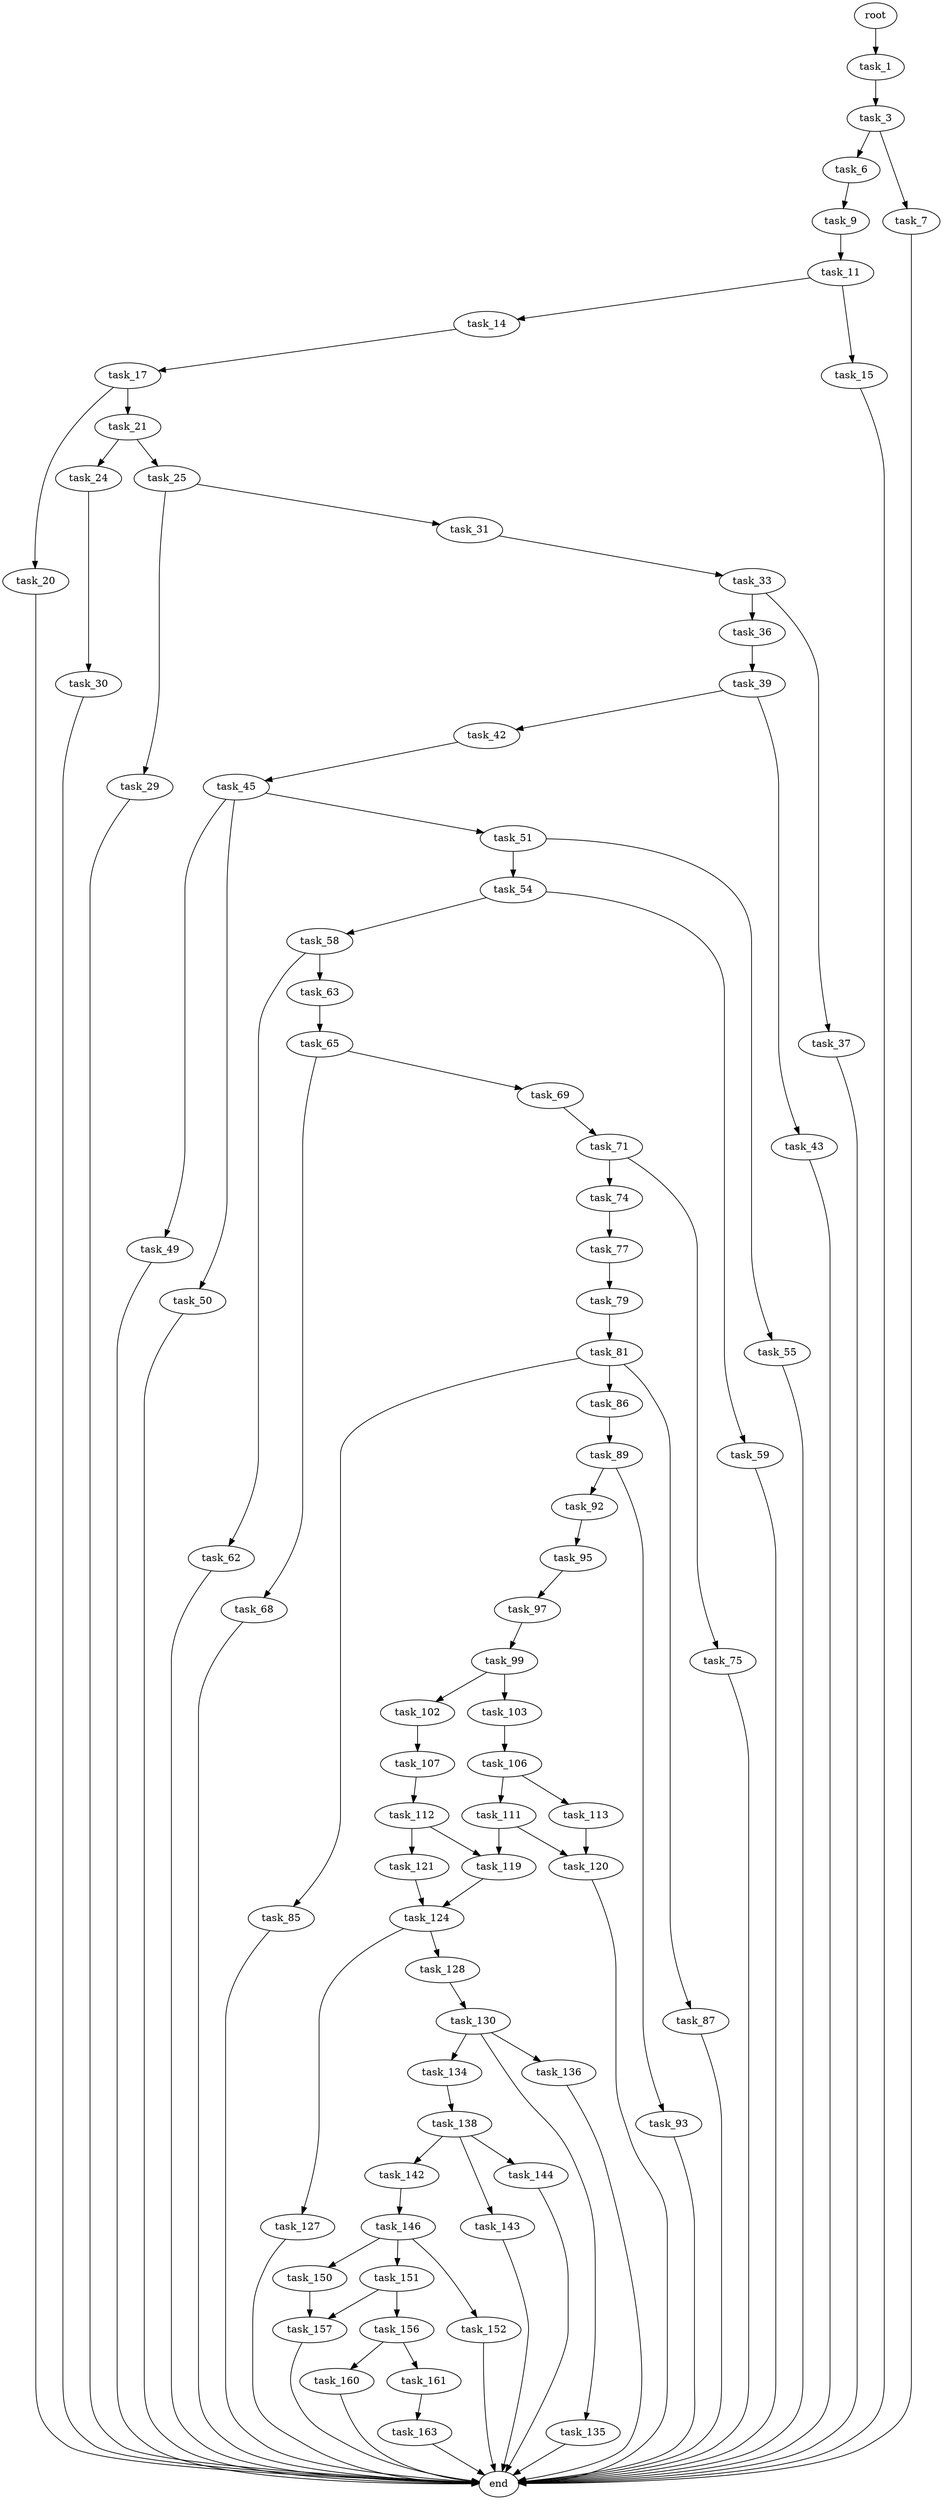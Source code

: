 digraph G {
  root [size="0.000000"];
  task_1 [size="28991029248.000000"];
  task_3 [size="1073741824000.000000"];
  task_6 [size="35415474638.000000"];
  task_7 [size="36771532312.000000"];
  task_9 [size="28991029248.000000"];
  end [size="0.000000"];
  task_11 [size="368293445632.000000"];
  task_14 [size="3393989497.000000"];
  task_15 [size="272131760807.000000"];
  task_17 [size="782757789696.000000"];
  task_20 [size="549755813888.000000"];
  task_21 [size="10672133983.000000"];
  task_24 [size="15895961206.000000"];
  task_25 [size="205467233235.000000"];
  task_30 [size="368293445632.000000"];
  task_29 [size="16522149265.000000"];
  task_31 [size="430421831433.000000"];
  task_33 [size="137853048309.000000"];
  task_36 [size="46907291725.000000"];
  task_37 [size="16205410575.000000"];
  task_39 [size="8589934592.000000"];
  task_42 [size="68719476736.000000"];
  task_43 [size="134217728000.000000"];
  task_45 [size="782757789696.000000"];
  task_49 [size="25143364675.000000"];
  task_50 [size="36797937396.000000"];
  task_51 [size="10581170115.000000"];
  task_54 [size="10657505206.000000"];
  task_55 [size="78811690054.000000"];
  task_58 [size="46215641134.000000"];
  task_59 [size="156148481488.000000"];
  task_62 [size="28991029248.000000"];
  task_63 [size="230814111266.000000"];
  task_65 [size="10983051342.000000"];
  task_68 [size="41864666507.000000"];
  task_69 [size="10733805497.000000"];
  task_71 [size="180445922313.000000"];
  task_74 [size="782757789696.000000"];
  task_75 [size="846731936336.000000"];
  task_77 [size="936843873428.000000"];
  task_79 [size="140575709548.000000"];
  task_81 [size="82687567519.000000"];
  task_85 [size="15978154486.000000"];
  task_86 [size="927373995.000000"];
  task_87 [size="18856491116.000000"];
  task_89 [size="37712457867.000000"];
  task_92 [size="194874627688.000000"];
  task_93 [size="125455421987.000000"];
  task_95 [size="3425636506.000000"];
  task_97 [size="24431843284.000000"];
  task_99 [size="27901114344.000000"];
  task_102 [size="28991029248.000000"];
  task_103 [size="5582600501.000000"];
  task_107 [size="231928233984.000000"];
  task_106 [size="10690852396.000000"];
  task_111 [size="363080208828.000000"];
  task_113 [size="782757789696.000000"];
  task_112 [size="231928233984.000000"];
  task_119 [size="368293445632.000000"];
  task_120 [size="573756792804.000000"];
  task_121 [size="4866527331.000000"];
  task_124 [size="14112373384.000000"];
  task_127 [size="368293445632.000000"];
  task_128 [size="435128337691.000000"];
  task_130 [size="68719476736.000000"];
  task_134 [size="1073741824000.000000"];
  task_135 [size="3488063104.000000"];
  task_136 [size="33011863769.000000"];
  task_138 [size="755521005980.000000"];
  task_142 [size="30433135606.000000"];
  task_143 [size="1073741824000.000000"];
  task_144 [size="8941242608.000000"];
  task_146 [size="10738647584.000000"];
  task_150 [size="828544865.000000"];
  task_151 [size="134217728000.000000"];
  task_152 [size="782757789696.000000"];
  task_157 [size="28991029248.000000"];
  task_156 [size="102838666416.000000"];
  task_160 [size="12228767924.000000"];
  task_161 [size="10443278020.000000"];
  task_163 [size="2910653456.000000"];

  root -> task_1 [size="1.000000"];
  task_1 -> task_3 [size="75497472.000000"];
  task_3 -> task_6 [size="838860800.000000"];
  task_3 -> task_7 [size="838860800.000000"];
  task_6 -> task_9 [size="33554432.000000"];
  task_7 -> end [size="1.000000"];
  task_9 -> task_11 [size="75497472.000000"];
  task_11 -> task_14 [size="411041792.000000"];
  task_11 -> task_15 [size="411041792.000000"];
  task_14 -> task_17 [size="301989888.000000"];
  task_15 -> end [size="1.000000"];
  task_17 -> task_20 [size="679477248.000000"];
  task_17 -> task_21 [size="679477248.000000"];
  task_20 -> end [size="1.000000"];
  task_21 -> task_24 [size="679477248.000000"];
  task_21 -> task_25 [size="679477248.000000"];
  task_24 -> task_30 [size="301989888.000000"];
  task_25 -> task_29 [size="301989888.000000"];
  task_25 -> task_31 [size="301989888.000000"];
  task_30 -> end [size="1.000000"];
  task_29 -> end [size="1.000000"];
  task_31 -> task_33 [size="301989888.000000"];
  task_33 -> task_36 [size="301989888.000000"];
  task_33 -> task_37 [size="301989888.000000"];
  task_36 -> task_39 [size="33554432.000000"];
  task_37 -> end [size="1.000000"];
  task_39 -> task_42 [size="33554432.000000"];
  task_39 -> task_43 [size="33554432.000000"];
  task_42 -> task_45 [size="134217728.000000"];
  task_43 -> end [size="1.000000"];
  task_45 -> task_49 [size="679477248.000000"];
  task_45 -> task_50 [size="679477248.000000"];
  task_45 -> task_51 [size="679477248.000000"];
  task_49 -> end [size="1.000000"];
  task_50 -> end [size="1.000000"];
  task_51 -> task_54 [size="209715200.000000"];
  task_51 -> task_55 [size="209715200.000000"];
  task_54 -> task_58 [size="679477248.000000"];
  task_54 -> task_59 [size="679477248.000000"];
  task_55 -> end [size="1.000000"];
  task_58 -> task_62 [size="838860800.000000"];
  task_58 -> task_63 [size="838860800.000000"];
  task_59 -> end [size="1.000000"];
  task_62 -> end [size="1.000000"];
  task_63 -> task_65 [size="411041792.000000"];
  task_65 -> task_68 [size="301989888.000000"];
  task_65 -> task_69 [size="301989888.000000"];
  task_68 -> end [size="1.000000"];
  task_69 -> task_71 [size="301989888.000000"];
  task_71 -> task_74 [size="301989888.000000"];
  task_71 -> task_75 [size="301989888.000000"];
  task_74 -> task_77 [size="679477248.000000"];
  task_75 -> end [size="1.000000"];
  task_77 -> task_79 [size="838860800.000000"];
  task_79 -> task_81 [size="209715200.000000"];
  task_81 -> task_85 [size="301989888.000000"];
  task_81 -> task_86 [size="301989888.000000"];
  task_81 -> task_87 [size="301989888.000000"];
  task_85 -> end [size="1.000000"];
  task_86 -> task_89 [size="33554432.000000"];
  task_87 -> end [size="1.000000"];
  task_89 -> task_92 [size="75497472.000000"];
  task_89 -> task_93 [size="75497472.000000"];
  task_92 -> task_95 [size="536870912.000000"];
  task_93 -> end [size="1.000000"];
  task_95 -> task_97 [size="75497472.000000"];
  task_97 -> task_99 [size="75497472.000000"];
  task_99 -> task_102 [size="679477248.000000"];
  task_99 -> task_103 [size="679477248.000000"];
  task_102 -> task_107 [size="75497472.000000"];
  task_103 -> task_106 [size="209715200.000000"];
  task_107 -> task_112 [size="301989888.000000"];
  task_106 -> task_111 [size="301989888.000000"];
  task_106 -> task_113 [size="301989888.000000"];
  task_111 -> task_119 [size="301989888.000000"];
  task_111 -> task_120 [size="301989888.000000"];
  task_113 -> task_120 [size="679477248.000000"];
  task_112 -> task_119 [size="301989888.000000"];
  task_112 -> task_121 [size="301989888.000000"];
  task_119 -> task_124 [size="411041792.000000"];
  task_120 -> end [size="1.000000"];
  task_121 -> task_124 [size="134217728.000000"];
  task_124 -> task_127 [size="536870912.000000"];
  task_124 -> task_128 [size="536870912.000000"];
  task_127 -> end [size="1.000000"];
  task_128 -> task_130 [size="301989888.000000"];
  task_130 -> task_134 [size="134217728.000000"];
  task_130 -> task_135 [size="134217728.000000"];
  task_130 -> task_136 [size="134217728.000000"];
  task_134 -> task_138 [size="838860800.000000"];
  task_135 -> end [size="1.000000"];
  task_136 -> end [size="1.000000"];
  task_138 -> task_142 [size="536870912.000000"];
  task_138 -> task_143 [size="536870912.000000"];
  task_138 -> task_144 [size="536870912.000000"];
  task_142 -> task_146 [size="838860800.000000"];
  task_143 -> end [size="1.000000"];
  task_144 -> end [size="1.000000"];
  task_146 -> task_150 [size="209715200.000000"];
  task_146 -> task_151 [size="209715200.000000"];
  task_146 -> task_152 [size="209715200.000000"];
  task_150 -> task_157 [size="33554432.000000"];
  task_151 -> task_156 [size="209715200.000000"];
  task_151 -> task_157 [size="209715200.000000"];
  task_152 -> end [size="1.000000"];
  task_157 -> end [size="1.000000"];
  task_156 -> task_160 [size="134217728.000000"];
  task_156 -> task_161 [size="134217728.000000"];
  task_160 -> end [size="1.000000"];
  task_161 -> task_163 [size="301989888.000000"];
  task_163 -> end [size="1.000000"];
}
